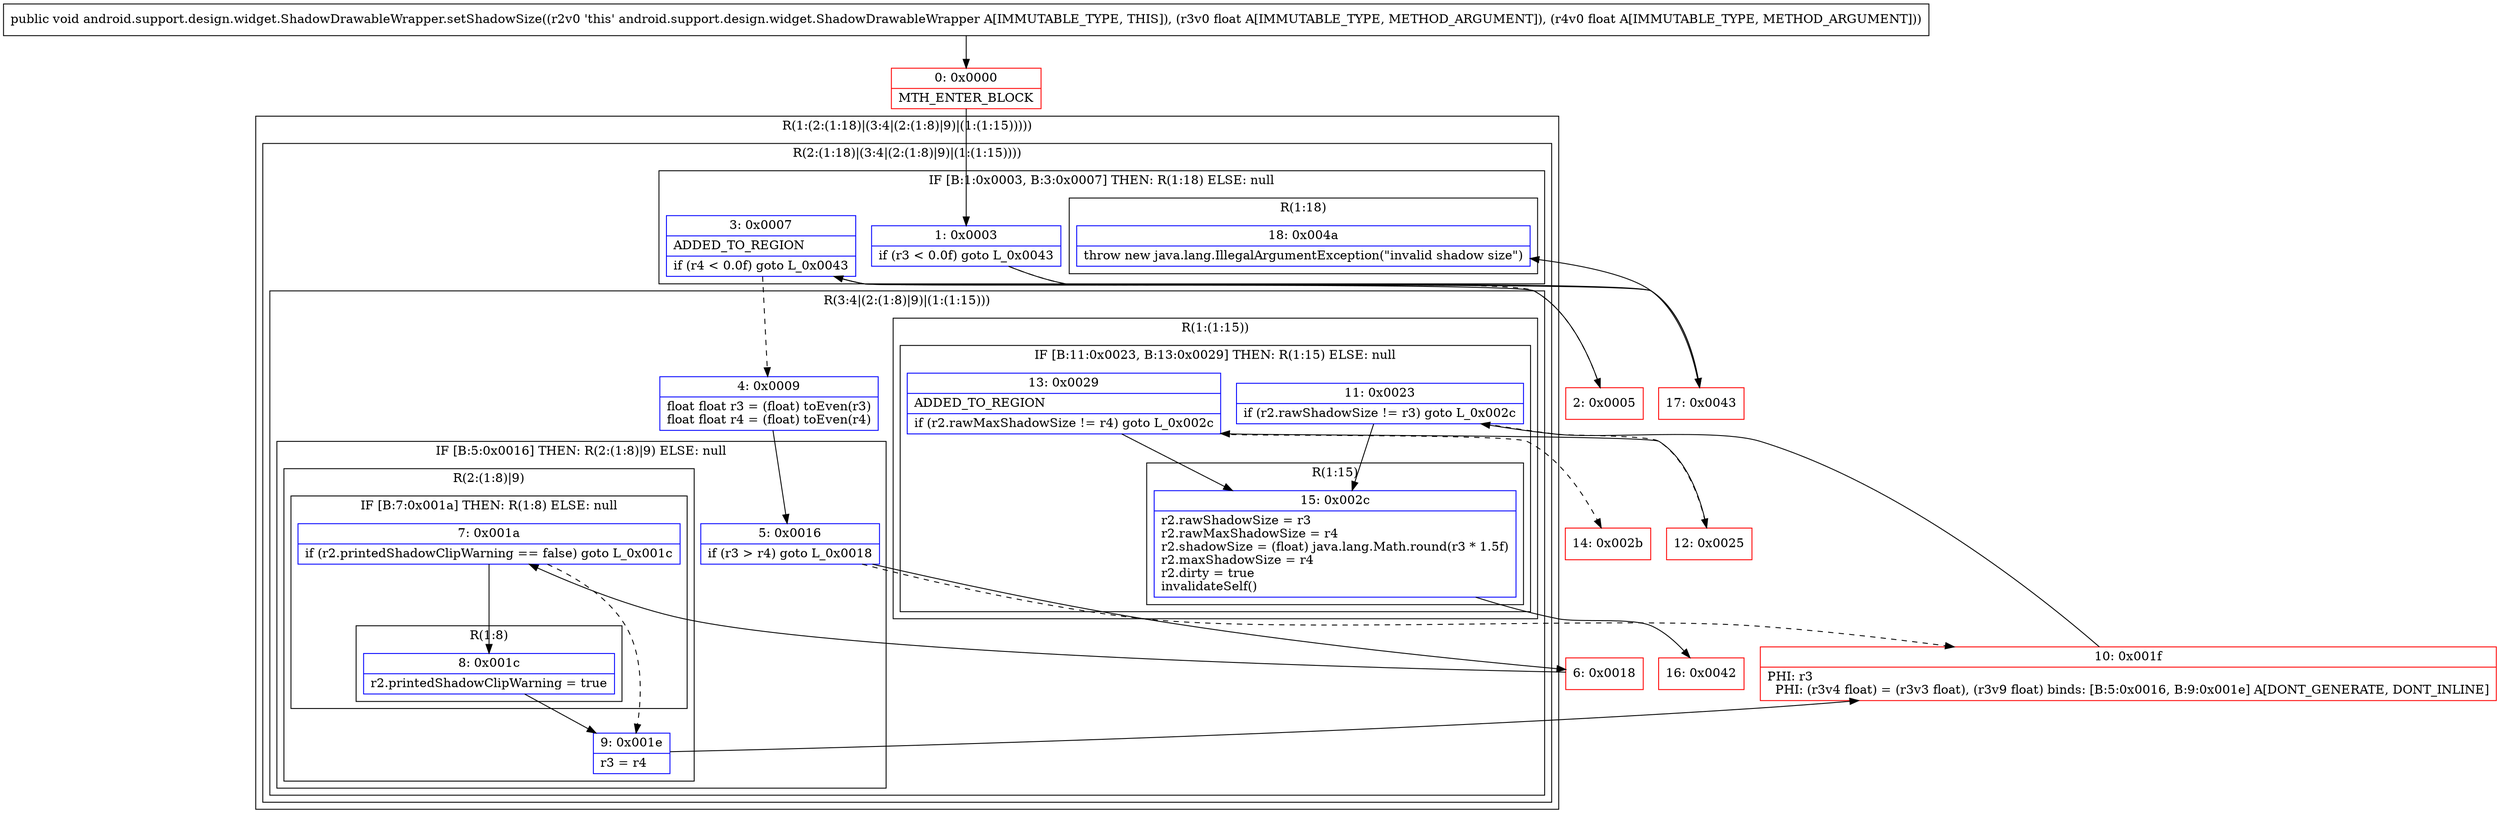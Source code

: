 digraph "CFG forandroid.support.design.widget.ShadowDrawableWrapper.setShadowSize(FF)V" {
subgraph cluster_Region_1323035196 {
label = "R(1:(2:(1:18)|(3:4|(2:(1:8)|9)|(1:(1:15)))))";
node [shape=record,color=blue];
subgraph cluster_Region_1006641273 {
label = "R(2:(1:18)|(3:4|(2:(1:8)|9)|(1:(1:15))))";
node [shape=record,color=blue];
subgraph cluster_IfRegion_1998588770 {
label = "IF [B:1:0x0003, B:3:0x0007] THEN: R(1:18) ELSE: null";
node [shape=record,color=blue];
Node_1 [shape=record,label="{1\:\ 0x0003|if (r3 \< 0.0f) goto L_0x0043\l}"];
Node_3 [shape=record,label="{3\:\ 0x0007|ADDED_TO_REGION\l|if (r4 \< 0.0f) goto L_0x0043\l}"];
subgraph cluster_Region_383436424 {
label = "R(1:18)";
node [shape=record,color=blue];
Node_18 [shape=record,label="{18\:\ 0x004a|throw new java.lang.IllegalArgumentException(\"invalid shadow size\")\l}"];
}
}
subgraph cluster_Region_339267665 {
label = "R(3:4|(2:(1:8)|9)|(1:(1:15)))";
node [shape=record,color=blue];
Node_4 [shape=record,label="{4\:\ 0x0009|float float r3 = (float) toEven(r3)\lfloat float r4 = (float) toEven(r4)\l}"];
subgraph cluster_IfRegion_1642619538 {
label = "IF [B:5:0x0016] THEN: R(2:(1:8)|9) ELSE: null";
node [shape=record,color=blue];
Node_5 [shape=record,label="{5\:\ 0x0016|if (r3 \> r4) goto L_0x0018\l}"];
subgraph cluster_Region_1836389021 {
label = "R(2:(1:8)|9)";
node [shape=record,color=blue];
subgraph cluster_IfRegion_121717861 {
label = "IF [B:7:0x001a] THEN: R(1:8) ELSE: null";
node [shape=record,color=blue];
Node_7 [shape=record,label="{7\:\ 0x001a|if (r2.printedShadowClipWarning == false) goto L_0x001c\l}"];
subgraph cluster_Region_981446428 {
label = "R(1:8)";
node [shape=record,color=blue];
Node_8 [shape=record,label="{8\:\ 0x001c|r2.printedShadowClipWarning = true\l}"];
}
}
Node_9 [shape=record,label="{9\:\ 0x001e|r3 = r4\l}"];
}
}
subgraph cluster_Region_1299433514 {
label = "R(1:(1:15))";
node [shape=record,color=blue];
subgraph cluster_IfRegion_1203026510 {
label = "IF [B:11:0x0023, B:13:0x0029] THEN: R(1:15) ELSE: null";
node [shape=record,color=blue];
Node_11 [shape=record,label="{11\:\ 0x0023|if (r2.rawShadowSize != r3) goto L_0x002c\l}"];
Node_13 [shape=record,label="{13\:\ 0x0029|ADDED_TO_REGION\l|if (r2.rawMaxShadowSize != r4) goto L_0x002c\l}"];
subgraph cluster_Region_358371505 {
label = "R(1:15)";
node [shape=record,color=blue];
Node_15 [shape=record,label="{15\:\ 0x002c|r2.rawShadowSize = r3\lr2.rawMaxShadowSize = r4\lr2.shadowSize = (float) java.lang.Math.round(r3 * 1.5f)\lr2.maxShadowSize = r4\lr2.dirty = true\linvalidateSelf()\l}"];
}
}
}
}
}
}
Node_0 [shape=record,color=red,label="{0\:\ 0x0000|MTH_ENTER_BLOCK\l}"];
Node_2 [shape=record,color=red,label="{2\:\ 0x0005}"];
Node_6 [shape=record,color=red,label="{6\:\ 0x0018}"];
Node_10 [shape=record,color=red,label="{10\:\ 0x001f|PHI: r3 \l  PHI: (r3v4 float) = (r3v3 float), (r3v9 float) binds: [B:5:0x0016, B:9:0x001e] A[DONT_GENERATE, DONT_INLINE]\l}"];
Node_12 [shape=record,color=red,label="{12\:\ 0x0025}"];
Node_14 [shape=record,color=red,label="{14\:\ 0x002b}"];
Node_16 [shape=record,color=red,label="{16\:\ 0x0042}"];
Node_17 [shape=record,color=red,label="{17\:\ 0x0043}"];
MethodNode[shape=record,label="{public void android.support.design.widget.ShadowDrawableWrapper.setShadowSize((r2v0 'this' android.support.design.widget.ShadowDrawableWrapper A[IMMUTABLE_TYPE, THIS]), (r3v0 float A[IMMUTABLE_TYPE, METHOD_ARGUMENT]), (r4v0 float A[IMMUTABLE_TYPE, METHOD_ARGUMENT])) }"];
MethodNode -> Node_0;
Node_1 -> Node_2[style=dashed];
Node_1 -> Node_17;
Node_3 -> Node_4[style=dashed];
Node_3 -> Node_17;
Node_4 -> Node_5;
Node_5 -> Node_6;
Node_5 -> Node_10[style=dashed];
Node_7 -> Node_8;
Node_7 -> Node_9[style=dashed];
Node_8 -> Node_9;
Node_9 -> Node_10;
Node_11 -> Node_12[style=dashed];
Node_11 -> Node_15;
Node_13 -> Node_14[style=dashed];
Node_13 -> Node_15;
Node_15 -> Node_16;
Node_0 -> Node_1;
Node_2 -> Node_3;
Node_6 -> Node_7;
Node_10 -> Node_11;
Node_12 -> Node_13;
Node_17 -> Node_18;
}

